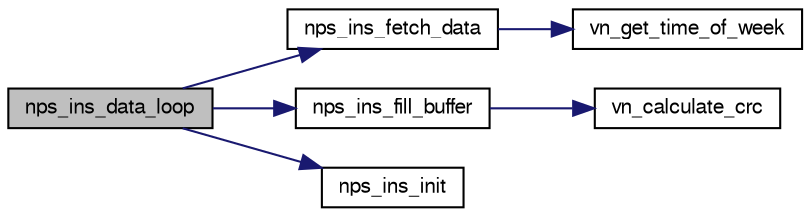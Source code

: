 digraph "nps_ins_data_loop"
{
  edge [fontname="FreeSans",fontsize="10",labelfontname="FreeSans",labelfontsize="10"];
  node [fontname="FreeSans",fontsize="10",shape=record];
  rankdir="LR";
  Node1 [label="nps_ins_data_loop",height=0.2,width=0.4,color="black", fillcolor="grey75", style="filled", fontcolor="black"];
  Node1 -> Node2 [color="midnightblue",fontsize="10",style="solid",fontname="FreeSans"];
  Node2 [label="nps_ins_fetch_data",height=0.2,width=0.4,color="black", fillcolor="white", style="filled",URL="$nps__ins_8h.html#a003d06964d78213c96100e9ca57c7979",tooltip="Fetch data from FDM and store them into vectornav packet NOTE: some noise is being added..."];
  Node2 -> Node3 [color="midnightblue",fontsize="10",style="solid",fontname="FreeSans"];
  Node3 [label="vn_get_time_of_week",height=0.2,width=0.4,color="black", fillcolor="white", style="filled",URL="$nps__ins__vectornav_8c.html#af54cd3a3df5541a95a96ba9e66c7758a"];
  Node1 -> Node4 [color="midnightblue",fontsize="10",style="solid",fontname="FreeSans"];
  Node4 [label="nps_ins_fill_buffer",height=0.2,width=0.4,color="black", fillcolor="white", style="filled",URL="$nps__ins_8h.html#a37df16d56213486a430d45f925225c71"];
  Node4 -> Node5 [color="midnightblue",fontsize="10",style="solid",fontname="FreeSans"];
  Node5 [label="vn_calculate_crc",height=0.2,width=0.4,color="black", fillcolor="white", style="filled",URL="$nps__ins__vectornav_8c.html#a527b04df60a1c78c212ce22604abfa7a",tooltip="Calculates the 16-bit CRC for the given ASCII or binary message. "];
  Node1 -> Node6 [color="midnightblue",fontsize="10",style="solid",fontname="FreeSans"];
  Node6 [label="nps_ins_init",height=0.2,width=0.4,color="black", fillcolor="white", style="filled",URL="$nps__ins_8h.html#a89c3c505d205dced5e7dc45d0e629cb8"];
}
